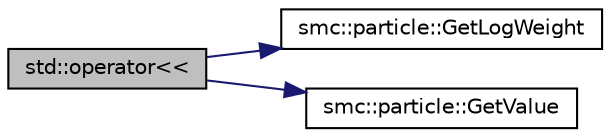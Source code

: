 digraph "std::operator&lt;&lt;"
{
 // LATEX_PDF_SIZE
  edge [fontname="Helvetica",fontsize="10",labelfontname="Helvetica",labelfontsize="10"];
  node [fontname="Helvetica",fontsize="10",shape=record];
  rankdir="LR";
  Node1 [label="std::operator\<\<",height=0.2,width=0.4,color="black", fillcolor="grey75", style="filled", fontcolor="black",tooltip="Produce a human readable display of an smc::particle class using the standard stream operators."];
  Node1 -> Node2 [color="midnightblue",fontsize="10",style="solid",fontname="Helvetica"];
  Node2 [label="smc::particle::GetLogWeight",height=0.2,width=0.4,color="black", fillcolor="white", style="filled",URL="$classsmc_1_1particle.html#a0c8e4d5f168f5446d4f0e00b8e0fa22e",tooltip="Returns the particle's log weight."];
  Node1 -> Node3 [color="midnightblue",fontsize="10",style="solid",fontname="Helvetica"];
  Node3 [label="smc::particle::GetValue",height=0.2,width=0.4,color="black", fillcolor="white", style="filled",URL="$classsmc_1_1particle.html#a55bd1fbbe5e0dd15d34c4c8bb5cd0222",tooltip="Returns the particle's value."];
}
